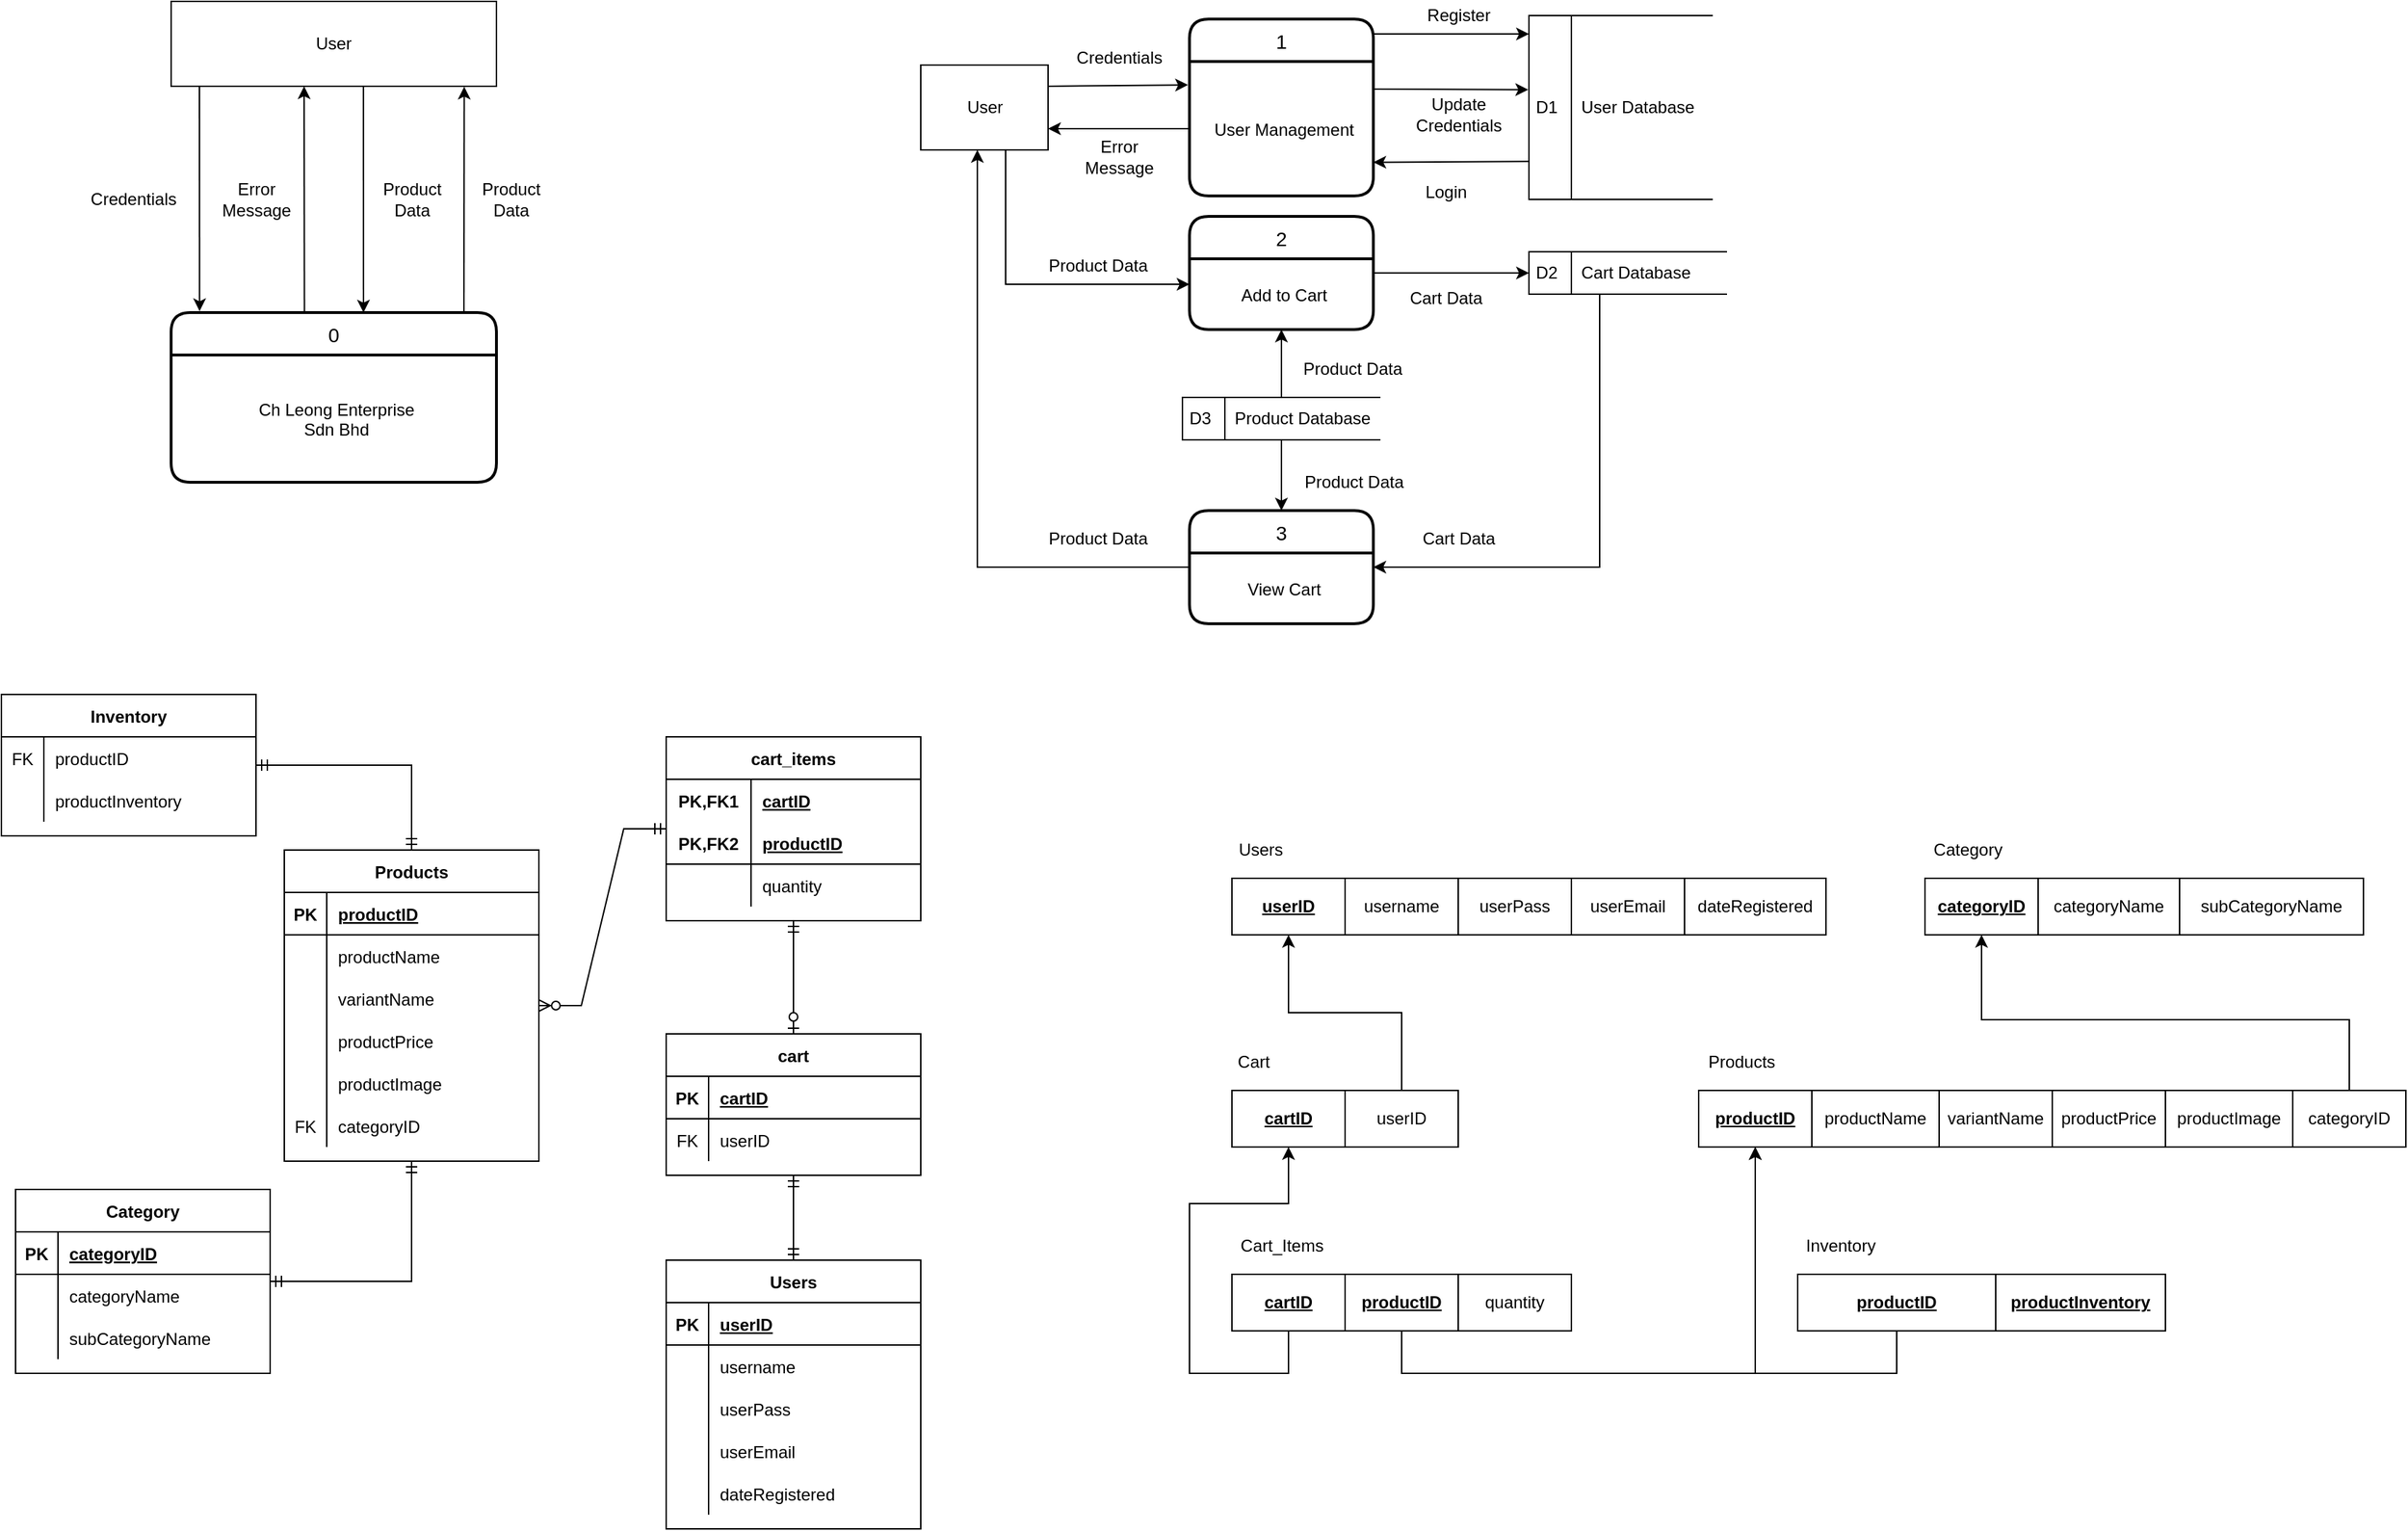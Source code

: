 <mxfile version="16.4.3" type="device"><diagram id="D3gYyJ48jLwxAB1IRdjn" name="Page-1"><mxGraphModel dx="868" dy="463" grid="1" gridSize="10" guides="1" tooltips="1" connect="1" arrows="1" fold="1" page="1" pageScale="1" pageWidth="850" pageHeight="1100" math="0" shadow="0"><root><mxCell id="0"/><mxCell id="1" parent="0"/><mxCell id="78GMmab_glm3S5PXnz7U-1" value="0" style="swimlane;childLayout=stackLayout;horizontal=1;startSize=30;horizontalStack=0;rounded=1;fontSize=14;fontStyle=0;strokeWidth=2;resizeParent=0;resizeLast=1;shadow=0;dashed=0;align=center;" parent="1" vertex="1"><mxGeometry x="150" y="240" width="230" height="120" as="geometry"/></mxCell><mxCell id="78GMmab_glm3S5PXnz7U-2" value="Ch Leong Enterprise &#10;Sdn Bhd" style="align=center;strokeColor=none;fillColor=none;spacingLeft=4;fontSize=12;verticalAlign=middle;resizable=0;rotatable=0;part=1;" parent="78GMmab_glm3S5PXnz7U-1" vertex="1"><mxGeometry y="30" width="230" height="90" as="geometry"/></mxCell><mxCell id="78GMmab_glm3S5PXnz7U-3" value="User" style="rounded=0;whiteSpace=wrap;html=1;" parent="1" vertex="1"><mxGeometry x="150" y="20" width="230" height="60" as="geometry"/></mxCell><mxCell id="78GMmab_glm3S5PXnz7U-4" value="" style="endArrow=classic;html=1;rounded=0;entryX=0.901;entryY=1.005;entryDx=0;entryDy=0;entryPerimeter=0;" parent="1" target="78GMmab_glm3S5PXnz7U-3" edge="1"><mxGeometry width="50" height="50" relative="1" as="geometry"><mxPoint x="357" y="240" as="sourcePoint"/><mxPoint x="253" y="80" as="targetPoint"/></mxGeometry></mxCell><mxCell id="78GMmab_glm3S5PXnz7U-6" value="" style="endArrow=classic;html=1;rounded=0;entryX=0.044;entryY=-0.008;entryDx=0;entryDy=0;entryPerimeter=0;" parent="1" edge="1"><mxGeometry width="50" height="50" relative="1" as="geometry"><mxPoint x="170" y="80" as="sourcePoint"/><mxPoint x="170.12" y="239.04" as="targetPoint"/></mxGeometry></mxCell><mxCell id="78GMmab_glm3S5PXnz7U-7" value="Credentials" style="text;html=1;align=center;verticalAlign=middle;resizable=0;points=[];autosize=1;strokeColor=none;fillColor=none;" parent="1" vertex="1"><mxGeometry x="83" y="150" width="80" height="20" as="geometry"/></mxCell><mxCell id="78GMmab_glm3S5PXnz7U-13" value="Error &lt;br&gt;Message" style="text;html=1;align=center;verticalAlign=middle;resizable=0;points=[];autosize=1;strokeColor=none;fillColor=none;" parent="1" vertex="1"><mxGeometry x="180" y="145" width="60" height="30" as="geometry"/></mxCell><mxCell id="78GMmab_glm3S5PXnz7U-14" value="" style="endArrow=classic;html=1;rounded=0;exitX=0.591;exitY=1.005;exitDx=0;exitDy=0;exitPerimeter=0;" parent="1" source="78GMmab_glm3S5PXnz7U-3" edge="1"><mxGeometry width="50" height="50" relative="1" as="geometry"><mxPoint x="400" y="260" as="sourcePoint"/><mxPoint x="286" y="240" as="targetPoint"/></mxGeometry></mxCell><mxCell id="78GMmab_glm3S5PXnz7U-15" value="Product &lt;br&gt;Data" style="text;html=1;align=center;verticalAlign=middle;resizable=0;points=[];autosize=1;strokeColor=none;fillColor=none;" parent="1" vertex="1"><mxGeometry x="290" y="145" width="60" height="30" as="geometry"/></mxCell><mxCell id="78GMmab_glm3S5PXnz7U-18" value="" style="endArrow=classic;html=1;rounded=0;exitX=0.175;exitY=0.003;exitDx=0;exitDy=0;exitPerimeter=0;" parent="1" edge="1"><mxGeometry width="50" height="50" relative="1" as="geometry"><mxPoint x="244.25" y="240.36" as="sourcePoint"/><mxPoint x="244" y="80" as="targetPoint"/></mxGeometry></mxCell><mxCell id="78GMmab_glm3S5PXnz7U-19" value="Product&lt;br&gt;Data" style="text;html=1;align=center;verticalAlign=middle;resizable=0;points=[];autosize=1;strokeColor=none;fillColor=none;" parent="1" vertex="1"><mxGeometry x="360" y="145" width="60" height="30" as="geometry"/></mxCell><mxCell id="VYOxEfMuJ9U28MoLHVUI-27" style="rounded=0;orthogonalLoop=1;jettySize=auto;html=1;exitX=0;exitY=0.793;exitDx=0;exitDy=0;exitPerimeter=0;entryX=1;entryY=0.75;entryDx=0;entryDy=0;" parent="1" source="VYOxEfMuJ9U28MoLHVUI-3" target="VYOxEfMuJ9U28MoLHVUI-6" edge="1"><mxGeometry relative="1" as="geometry"><mxPoint x="1111.1" y="157.4" as="sourcePoint"/><mxPoint x="1000" y="156" as="targetPoint"/></mxGeometry></mxCell><mxCell id="VYOxEfMuJ9U28MoLHVUI-3" value="D1&amp;nbsp; &amp;nbsp; &amp;nbsp;User Database" style="html=1;dashed=0;whitespace=wrap;shape=mxgraph.dfd.dataStoreID;align=left;spacingLeft=3;points=[[0,0],[0.5,0],[1,0],[0,0.5],[1,0.5],[0,1],[0.5,1],[1,1]];" parent="1" vertex="1"><mxGeometry x="1110" y="30" width="130" height="130" as="geometry"/></mxCell><mxCell id="VYOxEfMuJ9U28MoLHVUI-32" style="edgeStyle=orthogonalEdgeStyle;rounded=0;orthogonalLoop=1;jettySize=auto;html=1;" parent="1" source="VYOxEfMuJ9U28MoLHVUI-4" target="VYOxEfMuJ9U28MoLHVUI-9" edge="1"><mxGeometry relative="1" as="geometry"><Array as="points"><mxPoint x="740" y="220"/></Array></mxGeometry></mxCell><mxCell id="VYOxEfMuJ9U28MoLHVUI-45" style="rounded=0;orthogonalLoop=1;jettySize=auto;html=1;exitX=1;exitY=0.25;exitDx=0;exitDy=0;entryX=-0.008;entryY=0.174;entryDx=0;entryDy=0;entryPerimeter=0;" parent="1" target="VYOxEfMuJ9U28MoLHVUI-6" edge="1"><mxGeometry relative="1" as="geometry"><mxPoint x="770" y="80" as="sourcePoint"/><mxPoint x="870" y="82.5" as="targetPoint"/></mxGeometry></mxCell><mxCell id="VYOxEfMuJ9U28MoLHVUI-4" value="User" style="html=1;dashed=0;whitespace=wrap;" parent="1" vertex="1"><mxGeometry x="680" y="65" width="90" height="60" as="geometry"/></mxCell><mxCell id="VYOxEfMuJ9U28MoLHVUI-5" value="1" style="swimlane;childLayout=stackLayout;horizontal=1;startSize=30;horizontalStack=0;rounded=1;fontSize=14;fontStyle=0;strokeWidth=2;resizeParent=0;resizeLast=1;shadow=0;dashed=0;align=center;" parent="1" vertex="1"><mxGeometry x="870" y="32.5" width="130" height="125" as="geometry"/></mxCell><mxCell id="VYOxEfMuJ9U28MoLHVUI-6" value="User Management" style="align=center;strokeColor=none;fillColor=none;spacingLeft=4;fontSize=12;verticalAlign=middle;resizable=0;rotatable=0;part=1;" parent="VYOxEfMuJ9U28MoLHVUI-5" vertex="1"><mxGeometry y="30" width="130" height="95" as="geometry"/></mxCell><mxCell id="VYOxEfMuJ9U28MoLHVUI-41" style="edgeStyle=orthogonalEdgeStyle;rounded=0;orthogonalLoop=1;jettySize=auto;html=1;" parent="1" source="VYOxEfMuJ9U28MoLHVUI-9" target="VYOxEfMuJ9U28MoLHVUI-40" edge="1"><mxGeometry relative="1" as="geometry"/></mxCell><mxCell id="VYOxEfMuJ9U28MoLHVUI-9" value="2" style="swimlane;childLayout=stackLayout;horizontal=1;startSize=30;horizontalStack=0;rounded=1;fontSize=14;fontStyle=0;strokeWidth=2;resizeParent=0;resizeLast=1;shadow=0;dashed=0;align=center;" parent="1" vertex="1"><mxGeometry x="870" y="172" width="130" height="80" as="geometry"/></mxCell><mxCell id="VYOxEfMuJ9U28MoLHVUI-10" value="Add to Cart" style="align=center;strokeColor=none;fillColor=none;spacingLeft=4;fontSize=12;verticalAlign=middle;resizable=0;rotatable=0;part=1;" parent="VYOxEfMuJ9U28MoLHVUI-9" vertex="1"><mxGeometry y="30" width="130" height="50" as="geometry"/></mxCell><mxCell id="VYOxEfMuJ9U28MoLHVUI-11" value="3" style="swimlane;childLayout=stackLayout;horizontal=1;startSize=30;horizontalStack=0;rounded=1;fontSize=14;fontStyle=0;strokeWidth=2;resizeParent=0;resizeLast=1;shadow=0;dashed=0;align=center;" parent="1" vertex="1"><mxGeometry x="870" y="380" width="130" height="80" as="geometry"/></mxCell><mxCell id="VYOxEfMuJ9U28MoLHVUI-12" value="View Cart" style="align=center;strokeColor=none;fillColor=none;spacingLeft=4;fontSize=12;verticalAlign=middle;resizable=0;rotatable=0;part=1;" parent="VYOxEfMuJ9U28MoLHVUI-11" vertex="1"><mxGeometry y="30" width="130" height="50" as="geometry"/></mxCell><mxCell id="VYOxEfMuJ9U28MoLHVUI-24" value="Credentials" style="text;html=1;align=center;verticalAlign=middle;resizable=0;points=[];autosize=1;strokeColor=none;fillColor=none;" parent="1" vertex="1"><mxGeometry x="780" y="50" width="80" height="20" as="geometry"/></mxCell><mxCell id="VYOxEfMuJ9U28MoLHVUI-25" style="rounded=0;orthogonalLoop=1;jettySize=auto;html=1;" parent="1" edge="1"><mxGeometry relative="1" as="geometry"><mxPoint x="1000" y="43" as="sourcePoint"/><mxPoint x="1110" y="43" as="targetPoint"/></mxGeometry></mxCell><mxCell id="VYOxEfMuJ9U28MoLHVUI-26" value="Register" style="text;html=1;align=center;verticalAlign=middle;resizable=0;points=[];autosize=1;strokeColor=none;fillColor=none;" parent="1" vertex="1"><mxGeometry x="1030" y="20" width="60" height="20" as="geometry"/></mxCell><mxCell id="VYOxEfMuJ9U28MoLHVUI-28" value="Login" style="text;html=1;align=center;verticalAlign=middle;resizable=0;points=[];autosize=1;strokeColor=none;fillColor=none;" parent="1" vertex="1"><mxGeometry x="1031" y="145" width="40" height="20" as="geometry"/></mxCell><mxCell id="VYOxEfMuJ9U28MoLHVUI-30" style="edgeStyle=none;rounded=0;orthogonalLoop=1;jettySize=auto;html=1;entryX=-0.004;entryY=0.403;entryDx=0;entryDy=0;entryPerimeter=0;" parent="1" target="VYOxEfMuJ9U28MoLHVUI-3" edge="1"><mxGeometry relative="1" as="geometry"><mxPoint x="1000" y="82" as="sourcePoint"/></mxGeometry></mxCell><mxCell id="VYOxEfMuJ9U28MoLHVUI-31" value="Update &lt;br&gt;Credentials" style="text;html=1;align=center;verticalAlign=middle;resizable=0;points=[];autosize=1;strokeColor=none;fillColor=none;" parent="1" vertex="1"><mxGeometry x="1020" y="85" width="80" height="30" as="geometry"/></mxCell><mxCell id="VYOxEfMuJ9U28MoLHVUI-33" value="Product Data" style="text;html=1;align=center;verticalAlign=middle;resizable=0;points=[];autosize=1;strokeColor=none;fillColor=none;" parent="1" vertex="1"><mxGeometry x="760" y="390" width="90" height="20" as="geometry"/></mxCell><mxCell id="VYOxEfMuJ9U28MoLHVUI-35" style="edgeStyle=orthogonalEdgeStyle;rounded=0;orthogonalLoop=1;jettySize=auto;html=1;" parent="1" source="VYOxEfMuJ9U28MoLHVUI-12" target="VYOxEfMuJ9U28MoLHVUI-4" edge="1"><mxGeometry relative="1" as="geometry"><Array as="points"><mxPoint x="720" y="420"/></Array></mxGeometry></mxCell><mxCell id="VYOxEfMuJ9U28MoLHVUI-36" value="Product Data" style="text;html=1;align=center;verticalAlign=middle;resizable=0;points=[];autosize=1;strokeColor=none;fillColor=none;" parent="1" vertex="1"><mxGeometry x="760" y="197" width="90" height="20" as="geometry"/></mxCell><mxCell id="VYOxEfMuJ9U28MoLHVUI-37" style="edgeStyle=orthogonalEdgeStyle;rounded=0;orthogonalLoop=1;jettySize=auto;html=1;" parent="1" source="VYOxEfMuJ9U28MoLHVUI-40" target="VYOxEfMuJ9U28MoLHVUI-11" edge="1"><mxGeometry relative="1" as="geometry"><Array as="points"><mxPoint x="1160" y="420"/></Array></mxGeometry></mxCell><mxCell id="VYOxEfMuJ9U28MoLHVUI-38" value="Cart Data" style="text;html=1;align=center;verticalAlign=middle;resizable=0;points=[];autosize=1;strokeColor=none;fillColor=none;" parent="1" vertex="1"><mxGeometry x="1025" y="390" width="70" height="20" as="geometry"/></mxCell><mxCell id="VYOxEfMuJ9U28MoLHVUI-40" value="D2&amp;nbsp; &amp;nbsp; &amp;nbsp;Cart Database" style="html=1;dashed=0;whitespace=wrap;shape=mxgraph.dfd.dataStoreID;align=left;spacingLeft=3;points=[[0,0],[0.5,0],[1,0],[0,0.5],[1,0.5],[0,1],[0.5,1],[1,1]];" parent="1" vertex="1"><mxGeometry x="1110" y="197" width="140" height="30" as="geometry"/></mxCell><mxCell id="VYOxEfMuJ9U28MoLHVUI-42" value="Cart Data" style="text;html=1;align=center;verticalAlign=middle;resizable=0;points=[];autosize=1;strokeColor=none;fillColor=none;" parent="1" vertex="1"><mxGeometry x="1016" y="220" width="70" height="20" as="geometry"/></mxCell><mxCell id="VYOxEfMuJ9U28MoLHVUI-46" style="edgeStyle=orthogonalEdgeStyle;rounded=0;orthogonalLoop=1;jettySize=auto;html=1;exitX=0;exitY=0.5;exitDx=0;exitDy=0;entryX=1;entryY=0.75;entryDx=0;entryDy=0;" parent="1" source="VYOxEfMuJ9U28MoLHVUI-6" target="VYOxEfMuJ9U28MoLHVUI-4" edge="1"><mxGeometry relative="1" as="geometry"/></mxCell><mxCell id="VYOxEfMuJ9U28MoLHVUI-47" value="Error&lt;br&gt;Message" style="text;html=1;align=center;verticalAlign=middle;resizable=0;points=[];autosize=1;strokeColor=none;fillColor=none;" parent="1" vertex="1"><mxGeometry x="790" y="115" width="60" height="30" as="geometry"/></mxCell><mxCell id="iH012UFXaLqMDj7OA9RI-2" style="edgeStyle=none;rounded=0;orthogonalLoop=1;jettySize=auto;html=1;entryX=0.5;entryY=1;entryDx=0;entryDy=0;" parent="1" source="iH012UFXaLqMDj7OA9RI-1" target="VYOxEfMuJ9U28MoLHVUI-10" edge="1"><mxGeometry relative="1" as="geometry"/></mxCell><mxCell id="iH012UFXaLqMDj7OA9RI-3" style="edgeStyle=none;rounded=0;orthogonalLoop=1;jettySize=auto;html=1;entryX=0.5;entryY=0;entryDx=0;entryDy=0;" parent="1" source="iH012UFXaLqMDj7OA9RI-1" target="VYOxEfMuJ9U28MoLHVUI-11" edge="1"><mxGeometry relative="1" as="geometry"/></mxCell><mxCell id="iH012UFXaLqMDj7OA9RI-1" value="D3&amp;nbsp; &amp;nbsp; &amp;nbsp;Product Database" style="html=1;dashed=0;whitespace=wrap;shape=mxgraph.dfd.dataStoreID;align=left;spacingLeft=3;points=[[0,0],[0.5,0],[1,0],[0,0.5],[1,0.5],[0,1],[0.5,1],[1,1]];" parent="1" vertex="1"><mxGeometry x="865" y="300" width="140" height="30" as="geometry"/></mxCell><mxCell id="iH012UFXaLqMDj7OA9RI-4" value="Product Data" style="text;html=1;align=center;verticalAlign=middle;resizable=0;points=[];autosize=1;strokeColor=none;fillColor=none;" parent="1" vertex="1"><mxGeometry x="941" y="350" width="90" height="20" as="geometry"/></mxCell><mxCell id="iH012UFXaLqMDj7OA9RI-5" value="Product Data" style="text;html=1;align=center;verticalAlign=middle;resizable=0;points=[];autosize=1;strokeColor=none;fillColor=none;" parent="1" vertex="1"><mxGeometry x="940" y="270" width="90" height="20" as="geometry"/></mxCell><mxCell id="ANu1-6zLuS44UMLWmIdJ-2" value="Products" style="shape=table;startSize=30;container=1;collapsible=1;childLayout=tableLayout;fixedRows=1;rowLines=0;fontStyle=1;align=center;resizeLast=1;" parent="1" vertex="1"><mxGeometry x="230" y="620" width="180" height="220" as="geometry"/></mxCell><mxCell id="ANu1-6zLuS44UMLWmIdJ-3" value="" style="shape=tableRow;horizontal=0;startSize=0;swimlaneHead=0;swimlaneBody=0;fillColor=none;collapsible=0;dropTarget=0;points=[[0,0.5],[1,0.5]];portConstraint=eastwest;top=0;left=0;right=0;bottom=1;" parent="ANu1-6zLuS44UMLWmIdJ-2" vertex="1"><mxGeometry y="30" width="180" height="30" as="geometry"/></mxCell><mxCell id="ANu1-6zLuS44UMLWmIdJ-4" value="PK" style="shape=partialRectangle;connectable=0;fillColor=none;top=0;left=0;bottom=0;right=0;fontStyle=1;overflow=hidden;" parent="ANu1-6zLuS44UMLWmIdJ-3" vertex="1"><mxGeometry width="30" height="30" as="geometry"><mxRectangle width="30" height="30" as="alternateBounds"/></mxGeometry></mxCell><mxCell id="ANu1-6zLuS44UMLWmIdJ-5" value="productID" style="shape=partialRectangle;connectable=0;fillColor=none;top=0;left=0;bottom=0;right=0;align=left;spacingLeft=6;fontStyle=5;overflow=hidden;" parent="ANu1-6zLuS44UMLWmIdJ-3" vertex="1"><mxGeometry x="30" width="150" height="30" as="geometry"><mxRectangle width="150" height="30" as="alternateBounds"/></mxGeometry></mxCell><mxCell id="ANu1-6zLuS44UMLWmIdJ-6" value="" style="shape=tableRow;horizontal=0;startSize=0;swimlaneHead=0;swimlaneBody=0;fillColor=none;collapsible=0;dropTarget=0;points=[[0,0.5],[1,0.5]];portConstraint=eastwest;top=0;left=0;right=0;bottom=0;" parent="ANu1-6zLuS44UMLWmIdJ-2" vertex="1"><mxGeometry y="60" width="180" height="30" as="geometry"/></mxCell><mxCell id="ANu1-6zLuS44UMLWmIdJ-7" value="" style="shape=partialRectangle;connectable=0;fillColor=none;top=0;left=0;bottom=0;right=0;editable=1;overflow=hidden;" parent="ANu1-6zLuS44UMLWmIdJ-6" vertex="1"><mxGeometry width="30" height="30" as="geometry"><mxRectangle width="30" height="30" as="alternateBounds"/></mxGeometry></mxCell><mxCell id="ANu1-6zLuS44UMLWmIdJ-8" value="productName" style="shape=partialRectangle;connectable=0;fillColor=none;top=0;left=0;bottom=0;right=0;align=left;spacingLeft=6;overflow=hidden;" parent="ANu1-6zLuS44UMLWmIdJ-6" vertex="1"><mxGeometry x="30" width="150" height="30" as="geometry"><mxRectangle width="150" height="30" as="alternateBounds"/></mxGeometry></mxCell><mxCell id="ANu1-6zLuS44UMLWmIdJ-9" value="" style="shape=tableRow;horizontal=0;startSize=0;swimlaneHead=0;swimlaneBody=0;fillColor=none;collapsible=0;dropTarget=0;points=[[0,0.5],[1,0.5]];portConstraint=eastwest;top=0;left=0;right=0;bottom=0;" parent="ANu1-6zLuS44UMLWmIdJ-2" vertex="1"><mxGeometry y="90" width="180" height="30" as="geometry"/></mxCell><mxCell id="ANu1-6zLuS44UMLWmIdJ-10" value="" style="shape=partialRectangle;connectable=0;fillColor=none;top=0;left=0;bottom=0;right=0;editable=1;overflow=hidden;" parent="ANu1-6zLuS44UMLWmIdJ-9" vertex="1"><mxGeometry width="30" height="30" as="geometry"><mxRectangle width="30" height="30" as="alternateBounds"/></mxGeometry></mxCell><mxCell id="ANu1-6zLuS44UMLWmIdJ-11" value="variantName" style="shape=partialRectangle;connectable=0;fillColor=none;top=0;left=0;bottom=0;right=0;align=left;spacingLeft=6;overflow=hidden;" parent="ANu1-6zLuS44UMLWmIdJ-9" vertex="1"><mxGeometry x="30" width="150" height="30" as="geometry"><mxRectangle width="150" height="30" as="alternateBounds"/></mxGeometry></mxCell><mxCell id="ANu1-6zLuS44UMLWmIdJ-12" value="" style="shape=tableRow;horizontal=0;startSize=0;swimlaneHead=0;swimlaneBody=0;fillColor=none;collapsible=0;dropTarget=0;points=[[0,0.5],[1,0.5]];portConstraint=eastwest;top=0;left=0;right=0;bottom=0;" parent="ANu1-6zLuS44UMLWmIdJ-2" vertex="1"><mxGeometry y="120" width="180" height="30" as="geometry"/></mxCell><mxCell id="ANu1-6zLuS44UMLWmIdJ-13" value="" style="shape=partialRectangle;connectable=0;fillColor=none;top=0;left=0;bottom=0;right=0;editable=1;overflow=hidden;" parent="ANu1-6zLuS44UMLWmIdJ-12" vertex="1"><mxGeometry width="30" height="30" as="geometry"><mxRectangle width="30" height="30" as="alternateBounds"/></mxGeometry></mxCell><mxCell id="ANu1-6zLuS44UMLWmIdJ-14" value="productPrice" style="shape=partialRectangle;connectable=0;fillColor=none;top=0;left=0;bottom=0;right=0;align=left;spacingLeft=6;overflow=hidden;" parent="ANu1-6zLuS44UMLWmIdJ-12" vertex="1"><mxGeometry x="30" width="150" height="30" as="geometry"><mxRectangle width="150" height="30" as="alternateBounds"/></mxGeometry></mxCell><mxCell id="ANu1-6zLuS44UMLWmIdJ-65" value="" style="shape=tableRow;horizontal=0;startSize=0;swimlaneHead=0;swimlaneBody=0;fillColor=none;collapsible=0;dropTarget=0;points=[[0,0.5],[1,0.5]];portConstraint=eastwest;top=0;left=0;right=0;bottom=0;" parent="ANu1-6zLuS44UMLWmIdJ-2" vertex="1"><mxGeometry y="150" width="180" height="30" as="geometry"/></mxCell><mxCell id="ANu1-6zLuS44UMLWmIdJ-66" value="" style="shape=partialRectangle;connectable=0;fillColor=none;top=0;left=0;bottom=0;right=0;editable=1;overflow=hidden;" parent="ANu1-6zLuS44UMLWmIdJ-65" vertex="1"><mxGeometry width="30" height="30" as="geometry"><mxRectangle width="30" height="30" as="alternateBounds"/></mxGeometry></mxCell><mxCell id="ANu1-6zLuS44UMLWmIdJ-67" value="productImage" style="shape=partialRectangle;connectable=0;fillColor=none;top=0;left=0;bottom=0;right=0;align=left;spacingLeft=6;overflow=hidden;" parent="ANu1-6zLuS44UMLWmIdJ-65" vertex="1"><mxGeometry x="30" width="150" height="30" as="geometry"><mxRectangle width="150" height="30" as="alternateBounds"/></mxGeometry></mxCell><mxCell id="ANu1-6zLuS44UMLWmIdJ-52" value="" style="shape=tableRow;horizontal=0;startSize=0;swimlaneHead=0;swimlaneBody=0;fillColor=none;collapsible=0;dropTarget=0;points=[[0,0.5],[1,0.5]];portConstraint=eastwest;top=0;left=0;right=0;bottom=0;" parent="ANu1-6zLuS44UMLWmIdJ-2" vertex="1"><mxGeometry y="180" width="180" height="30" as="geometry"/></mxCell><mxCell id="ANu1-6zLuS44UMLWmIdJ-53" value="FK" style="shape=partialRectangle;connectable=0;fillColor=none;top=0;left=0;bottom=0;right=0;editable=1;overflow=hidden;" parent="ANu1-6zLuS44UMLWmIdJ-52" vertex="1"><mxGeometry width="30" height="30" as="geometry"><mxRectangle width="30" height="30" as="alternateBounds"/></mxGeometry></mxCell><mxCell id="ANu1-6zLuS44UMLWmIdJ-54" value="categoryID" style="shape=partialRectangle;connectable=0;fillColor=none;top=0;left=0;bottom=0;right=0;align=left;spacingLeft=6;overflow=hidden;" parent="ANu1-6zLuS44UMLWmIdJ-52" vertex="1"><mxGeometry x="30" width="150" height="30" as="geometry"><mxRectangle width="150" height="30" as="alternateBounds"/></mxGeometry></mxCell><mxCell id="ANu1-6zLuS44UMLWmIdJ-16" value="Users" style="shape=table;startSize=30;container=1;collapsible=1;childLayout=tableLayout;fixedRows=1;rowLines=0;fontStyle=1;align=center;resizeLast=1;" parent="1" vertex="1"><mxGeometry x="500" y="910" width="180" height="190" as="geometry"/></mxCell><mxCell id="ANu1-6zLuS44UMLWmIdJ-17" value="" style="shape=tableRow;horizontal=0;startSize=0;swimlaneHead=0;swimlaneBody=0;fillColor=none;collapsible=0;dropTarget=0;points=[[0,0.5],[1,0.5]];portConstraint=eastwest;top=0;left=0;right=0;bottom=1;" parent="ANu1-6zLuS44UMLWmIdJ-16" vertex="1"><mxGeometry y="30" width="180" height="30" as="geometry"/></mxCell><mxCell id="ANu1-6zLuS44UMLWmIdJ-18" value="PK" style="shape=partialRectangle;connectable=0;fillColor=none;top=0;left=0;bottom=0;right=0;fontStyle=1;overflow=hidden;" parent="ANu1-6zLuS44UMLWmIdJ-17" vertex="1"><mxGeometry width="30" height="30" as="geometry"><mxRectangle width="30" height="30" as="alternateBounds"/></mxGeometry></mxCell><mxCell id="ANu1-6zLuS44UMLWmIdJ-19" value="userID" style="shape=partialRectangle;connectable=0;fillColor=none;top=0;left=0;bottom=0;right=0;align=left;spacingLeft=6;fontStyle=5;overflow=hidden;" parent="ANu1-6zLuS44UMLWmIdJ-17" vertex="1"><mxGeometry x="30" width="150" height="30" as="geometry"><mxRectangle width="150" height="30" as="alternateBounds"/></mxGeometry></mxCell><mxCell id="ANu1-6zLuS44UMLWmIdJ-20" value="" style="shape=tableRow;horizontal=0;startSize=0;swimlaneHead=0;swimlaneBody=0;fillColor=none;collapsible=0;dropTarget=0;points=[[0,0.5],[1,0.5]];portConstraint=eastwest;top=0;left=0;right=0;bottom=0;" parent="ANu1-6zLuS44UMLWmIdJ-16" vertex="1"><mxGeometry y="60" width="180" height="30" as="geometry"/></mxCell><mxCell id="ANu1-6zLuS44UMLWmIdJ-21" value="" style="shape=partialRectangle;connectable=0;fillColor=none;top=0;left=0;bottom=0;right=0;editable=1;overflow=hidden;" parent="ANu1-6zLuS44UMLWmIdJ-20" vertex="1"><mxGeometry width="30" height="30" as="geometry"><mxRectangle width="30" height="30" as="alternateBounds"/></mxGeometry></mxCell><mxCell id="ANu1-6zLuS44UMLWmIdJ-22" value="username" style="shape=partialRectangle;connectable=0;fillColor=none;top=0;left=0;bottom=0;right=0;align=left;spacingLeft=6;overflow=hidden;" parent="ANu1-6zLuS44UMLWmIdJ-20" vertex="1"><mxGeometry x="30" width="150" height="30" as="geometry"><mxRectangle width="150" height="30" as="alternateBounds"/></mxGeometry></mxCell><mxCell id="ANu1-6zLuS44UMLWmIdJ-23" value="" style="shape=tableRow;horizontal=0;startSize=0;swimlaneHead=0;swimlaneBody=0;fillColor=none;collapsible=0;dropTarget=0;points=[[0,0.5],[1,0.5]];portConstraint=eastwest;top=0;left=0;right=0;bottom=0;" parent="ANu1-6zLuS44UMLWmIdJ-16" vertex="1"><mxGeometry y="90" width="180" height="30" as="geometry"/></mxCell><mxCell id="ANu1-6zLuS44UMLWmIdJ-24" value="" style="shape=partialRectangle;connectable=0;fillColor=none;top=0;left=0;bottom=0;right=0;editable=1;overflow=hidden;" parent="ANu1-6zLuS44UMLWmIdJ-23" vertex="1"><mxGeometry width="30" height="30" as="geometry"><mxRectangle width="30" height="30" as="alternateBounds"/></mxGeometry></mxCell><mxCell id="ANu1-6zLuS44UMLWmIdJ-25" value="userPass" style="shape=partialRectangle;connectable=0;fillColor=none;top=0;left=0;bottom=0;right=0;align=left;spacingLeft=6;overflow=hidden;" parent="ANu1-6zLuS44UMLWmIdJ-23" vertex="1"><mxGeometry x="30" width="150" height="30" as="geometry"><mxRectangle width="150" height="30" as="alternateBounds"/></mxGeometry></mxCell><mxCell id="ANu1-6zLuS44UMLWmIdJ-26" value="" style="shape=tableRow;horizontal=0;startSize=0;swimlaneHead=0;swimlaneBody=0;fillColor=none;collapsible=0;dropTarget=0;points=[[0,0.5],[1,0.5]];portConstraint=eastwest;top=0;left=0;right=0;bottom=0;" parent="ANu1-6zLuS44UMLWmIdJ-16" vertex="1"><mxGeometry y="120" width="180" height="30" as="geometry"/></mxCell><mxCell id="ANu1-6zLuS44UMLWmIdJ-27" value="" style="shape=partialRectangle;connectable=0;fillColor=none;top=0;left=0;bottom=0;right=0;editable=1;overflow=hidden;" parent="ANu1-6zLuS44UMLWmIdJ-26" vertex="1"><mxGeometry width="30" height="30" as="geometry"><mxRectangle width="30" height="30" as="alternateBounds"/></mxGeometry></mxCell><mxCell id="ANu1-6zLuS44UMLWmIdJ-28" value="userEmail" style="shape=partialRectangle;connectable=0;fillColor=none;top=0;left=0;bottom=0;right=0;align=left;spacingLeft=6;overflow=hidden;" parent="ANu1-6zLuS44UMLWmIdJ-26" vertex="1"><mxGeometry x="30" width="150" height="30" as="geometry"><mxRectangle width="150" height="30" as="alternateBounds"/></mxGeometry></mxCell><mxCell id="ANu1-6zLuS44UMLWmIdJ-39" value="" style="shape=tableRow;horizontal=0;startSize=0;swimlaneHead=0;swimlaneBody=0;fillColor=none;collapsible=0;dropTarget=0;points=[[0,0.5],[1,0.5]];portConstraint=eastwest;top=0;left=0;right=0;bottom=0;" parent="ANu1-6zLuS44UMLWmIdJ-16" vertex="1"><mxGeometry y="150" width="180" height="30" as="geometry"/></mxCell><mxCell id="ANu1-6zLuS44UMLWmIdJ-40" value="" style="shape=partialRectangle;connectable=0;fillColor=none;top=0;left=0;bottom=0;right=0;editable=1;overflow=hidden;" parent="ANu1-6zLuS44UMLWmIdJ-39" vertex="1"><mxGeometry width="30" height="30" as="geometry"><mxRectangle width="30" height="30" as="alternateBounds"/></mxGeometry></mxCell><mxCell id="ANu1-6zLuS44UMLWmIdJ-41" value="dateRegistered" style="shape=partialRectangle;connectable=0;fillColor=none;top=0;left=0;bottom=0;right=0;align=left;spacingLeft=6;overflow=hidden;" parent="ANu1-6zLuS44UMLWmIdJ-39" vertex="1"><mxGeometry x="30" width="150" height="30" as="geometry"><mxRectangle width="150" height="30" as="alternateBounds"/></mxGeometry></mxCell><mxCell id="ANu1-6zLuS44UMLWmIdJ-42" value="Category" style="shape=table;startSize=30;container=1;collapsible=1;childLayout=tableLayout;fixedRows=1;rowLines=0;fontStyle=1;align=center;resizeLast=1;" parent="1" vertex="1"><mxGeometry x="40" y="860" width="180" height="130" as="geometry"/></mxCell><mxCell id="ANu1-6zLuS44UMLWmIdJ-43" value="" style="shape=tableRow;horizontal=0;startSize=0;swimlaneHead=0;swimlaneBody=0;fillColor=none;collapsible=0;dropTarget=0;points=[[0,0.5],[1,0.5]];portConstraint=eastwest;top=0;left=0;right=0;bottom=1;" parent="ANu1-6zLuS44UMLWmIdJ-42" vertex="1"><mxGeometry y="30" width="180" height="30" as="geometry"/></mxCell><mxCell id="ANu1-6zLuS44UMLWmIdJ-44" value="PK" style="shape=partialRectangle;connectable=0;fillColor=none;top=0;left=0;bottom=0;right=0;fontStyle=1;overflow=hidden;" parent="ANu1-6zLuS44UMLWmIdJ-43" vertex="1"><mxGeometry width="30" height="30" as="geometry"><mxRectangle width="30" height="30" as="alternateBounds"/></mxGeometry></mxCell><mxCell id="ANu1-6zLuS44UMLWmIdJ-45" value="categoryID" style="shape=partialRectangle;connectable=0;fillColor=none;top=0;left=0;bottom=0;right=0;align=left;spacingLeft=6;fontStyle=5;overflow=hidden;" parent="ANu1-6zLuS44UMLWmIdJ-43" vertex="1"><mxGeometry x="30" width="150" height="30" as="geometry"><mxRectangle width="150" height="30" as="alternateBounds"/></mxGeometry></mxCell><mxCell id="ANu1-6zLuS44UMLWmIdJ-46" value="" style="shape=tableRow;horizontal=0;startSize=0;swimlaneHead=0;swimlaneBody=0;fillColor=none;collapsible=0;dropTarget=0;points=[[0,0.5],[1,0.5]];portConstraint=eastwest;top=0;left=0;right=0;bottom=0;" parent="ANu1-6zLuS44UMLWmIdJ-42" vertex="1"><mxGeometry y="60" width="180" height="30" as="geometry"/></mxCell><mxCell id="ANu1-6zLuS44UMLWmIdJ-47" value="" style="shape=partialRectangle;connectable=0;fillColor=none;top=0;left=0;bottom=0;right=0;editable=1;overflow=hidden;" parent="ANu1-6zLuS44UMLWmIdJ-46" vertex="1"><mxGeometry width="30" height="30" as="geometry"><mxRectangle width="30" height="30" as="alternateBounds"/></mxGeometry></mxCell><mxCell id="ANu1-6zLuS44UMLWmIdJ-48" value="categoryName" style="shape=partialRectangle;connectable=0;fillColor=none;top=0;left=0;bottom=0;right=0;align=left;spacingLeft=6;overflow=hidden;" parent="ANu1-6zLuS44UMLWmIdJ-46" vertex="1"><mxGeometry x="30" width="150" height="30" as="geometry"><mxRectangle width="150" height="30" as="alternateBounds"/></mxGeometry></mxCell><mxCell id="ANu1-6zLuS44UMLWmIdJ-49" value="" style="shape=tableRow;horizontal=0;startSize=0;swimlaneHead=0;swimlaneBody=0;fillColor=none;collapsible=0;dropTarget=0;points=[[0,0.5],[1,0.5]];portConstraint=eastwest;top=0;left=0;right=0;bottom=0;" parent="ANu1-6zLuS44UMLWmIdJ-42" vertex="1"><mxGeometry y="90" width="180" height="30" as="geometry"/></mxCell><mxCell id="ANu1-6zLuS44UMLWmIdJ-50" value="" style="shape=partialRectangle;connectable=0;fillColor=none;top=0;left=0;bottom=0;right=0;editable=1;overflow=hidden;" parent="ANu1-6zLuS44UMLWmIdJ-49" vertex="1"><mxGeometry width="30" height="30" as="geometry"><mxRectangle width="30" height="30" as="alternateBounds"/></mxGeometry></mxCell><mxCell id="ANu1-6zLuS44UMLWmIdJ-51" value="subCategoryName" style="shape=partialRectangle;connectable=0;fillColor=none;top=0;left=0;bottom=0;right=0;align=left;spacingLeft=6;overflow=hidden;" parent="ANu1-6zLuS44UMLWmIdJ-49" vertex="1"><mxGeometry x="30" width="150" height="30" as="geometry"><mxRectangle width="150" height="30" as="alternateBounds"/></mxGeometry></mxCell><mxCell id="ANu1-6zLuS44UMLWmIdJ-55" value="Inventory" style="shape=table;startSize=30;container=1;collapsible=1;childLayout=tableLayout;fixedRows=1;rowLines=0;fontStyle=1;align=center;resizeLast=1;" parent="1" vertex="1"><mxGeometry x="30" y="510" width="180" height="100" as="geometry"/></mxCell><mxCell id="ANu1-6zLuS44UMLWmIdJ-59" value="" style="shape=tableRow;horizontal=0;startSize=0;swimlaneHead=0;swimlaneBody=0;fillColor=none;collapsible=0;dropTarget=0;points=[[0,0.5],[1,0.5]];portConstraint=eastwest;top=0;left=0;right=0;bottom=0;" parent="ANu1-6zLuS44UMLWmIdJ-55" vertex="1"><mxGeometry y="30" width="180" height="30" as="geometry"/></mxCell><mxCell id="ANu1-6zLuS44UMLWmIdJ-60" value="FK" style="shape=partialRectangle;connectable=0;fillColor=none;top=0;left=0;bottom=0;right=0;editable=1;overflow=hidden;" parent="ANu1-6zLuS44UMLWmIdJ-59" vertex="1"><mxGeometry width="30" height="30" as="geometry"><mxRectangle width="30" height="30" as="alternateBounds"/></mxGeometry></mxCell><mxCell id="ANu1-6zLuS44UMLWmIdJ-61" value="productID" style="shape=partialRectangle;connectable=0;fillColor=none;top=0;left=0;bottom=0;right=0;align=left;spacingLeft=6;overflow=hidden;" parent="ANu1-6zLuS44UMLWmIdJ-59" vertex="1"><mxGeometry x="30" width="150" height="30" as="geometry"><mxRectangle width="150" height="30" as="alternateBounds"/></mxGeometry></mxCell><mxCell id="ANu1-6zLuS44UMLWmIdJ-62" value="" style="shape=tableRow;horizontal=0;startSize=0;swimlaneHead=0;swimlaneBody=0;fillColor=none;collapsible=0;dropTarget=0;points=[[0,0.5],[1,0.5]];portConstraint=eastwest;top=0;left=0;right=0;bottom=0;" parent="ANu1-6zLuS44UMLWmIdJ-55" vertex="1"><mxGeometry y="60" width="180" height="30" as="geometry"/></mxCell><mxCell id="ANu1-6zLuS44UMLWmIdJ-63" value="" style="shape=partialRectangle;connectable=0;fillColor=none;top=0;left=0;bottom=0;right=0;editable=1;overflow=hidden;" parent="ANu1-6zLuS44UMLWmIdJ-62" vertex="1"><mxGeometry width="30" height="30" as="geometry"><mxRectangle width="30" height="30" as="alternateBounds"/></mxGeometry></mxCell><mxCell id="ANu1-6zLuS44UMLWmIdJ-64" value="productInventory" style="shape=partialRectangle;connectable=0;fillColor=none;top=0;left=0;bottom=0;right=0;align=left;spacingLeft=6;overflow=hidden;" parent="ANu1-6zLuS44UMLWmIdJ-62" vertex="1"><mxGeometry x="30" width="150" height="30" as="geometry"><mxRectangle width="150" height="30" as="alternateBounds"/></mxGeometry></mxCell><mxCell id="ANu1-6zLuS44UMLWmIdJ-68" value="" style="fontSize=12;html=1;endArrow=ERzeroToOne;startArrow=ERmandOne;rounded=0;" parent="1" source="V4eNFjPcf2zQgsW8gT7n-11" target="V4eNFjPcf2zQgsW8gT7n-1" edge="1"><mxGeometry width="100" height="100" relative="1" as="geometry"><mxPoint x="360" y="760" as="sourcePoint"/><mxPoint x="460" y="660" as="targetPoint"/></mxGeometry></mxCell><mxCell id="ANu1-6zLuS44UMLWmIdJ-69" value="" style="edgeStyle=entityRelationEdgeStyle;fontSize=12;html=1;endArrow=ERzeroToMany;startArrow=ERmandOne;rounded=0;" parent="1" source="V4eNFjPcf2zQgsW8gT7n-11" target="ANu1-6zLuS44UMLWmIdJ-2" edge="1"><mxGeometry width="100" height="100" relative="1" as="geometry"><mxPoint x="360" y="760" as="sourcePoint"/><mxPoint x="460" y="660" as="targetPoint"/></mxGeometry></mxCell><mxCell id="ANu1-6zLuS44UMLWmIdJ-70" value="" style="fontSize=12;html=1;endArrow=ERmandOne;startArrow=ERmandOne;rounded=0;elbow=vertical;edgeStyle=orthogonalEdgeStyle;" parent="1" source="ANu1-6zLuS44UMLWmIdJ-55" target="ANu1-6zLuS44UMLWmIdJ-2" edge="1"><mxGeometry width="100" height="100" relative="1" as="geometry"><mxPoint x="320" y="570" as="sourcePoint"/><mxPoint x="420" y="470" as="targetPoint"/></mxGeometry></mxCell><mxCell id="ANu1-6zLuS44UMLWmIdJ-71" value="" style="edgeStyle=orthogonalEdgeStyle;fontSize=12;html=1;endArrow=ERmandOne;startArrow=ERmandOne;rounded=0;elbow=vertical;" parent="1" source="ANu1-6zLuS44UMLWmIdJ-42" target="ANu1-6zLuS44UMLWmIdJ-2" edge="1"><mxGeometry width="100" height="100" relative="1" as="geometry"><mxPoint x="260" y="770" as="sourcePoint"/><mxPoint x="360" y="670" as="targetPoint"/></mxGeometry></mxCell><mxCell id="ANu1-6zLuS44UMLWmIdJ-72" value="&lt;b&gt;&lt;u&gt;userID&lt;/u&gt;&lt;/b&gt;" style="rounded=0;whiteSpace=wrap;html=1;" parent="1" vertex="1"><mxGeometry x="900" y="640" width="80" height="40" as="geometry"/></mxCell><mxCell id="ANu1-6zLuS44UMLWmIdJ-73" value="Users" style="text;html=1;align=center;verticalAlign=middle;resizable=0;points=[];autosize=1;strokeColor=none;fillColor=none;" parent="1" vertex="1"><mxGeometry x="895" y="610" width="50" height="20" as="geometry"/></mxCell><mxCell id="ANu1-6zLuS44UMLWmIdJ-74" value="username" style="rounded=0;whiteSpace=wrap;html=1;" parent="1" vertex="1"><mxGeometry x="980" y="640" width="80" height="40" as="geometry"/></mxCell><mxCell id="ANu1-6zLuS44UMLWmIdJ-75" value="userPass" style="rounded=0;whiteSpace=wrap;html=1;" parent="1" vertex="1"><mxGeometry x="1060" y="640" width="80" height="40" as="geometry"/></mxCell><mxCell id="ANu1-6zLuS44UMLWmIdJ-76" value="userEmail" style="rounded=0;whiteSpace=wrap;html=1;" parent="1" vertex="1"><mxGeometry x="1140" y="640" width="80" height="40" as="geometry"/></mxCell><mxCell id="ANu1-6zLuS44UMLWmIdJ-77" value="dateRegistered" style="rounded=0;whiteSpace=wrap;html=1;" parent="1" vertex="1"><mxGeometry x="1220" y="640" width="100" height="40" as="geometry"/></mxCell><mxCell id="ANu1-6zLuS44UMLWmIdJ-78" value="Cart" style="text;html=1;align=center;verticalAlign=middle;resizable=0;points=[];autosize=1;strokeColor=none;fillColor=none;" parent="1" vertex="1"><mxGeometry x="895" y="760" width="40" height="20" as="geometry"/></mxCell><mxCell id="ANu1-6zLuS44UMLWmIdJ-79" value="&lt;b&gt;&lt;u&gt;cartID&lt;/u&gt;&lt;/b&gt;" style="rounded=0;whiteSpace=wrap;html=1;" parent="1" vertex="1"><mxGeometry x="900" y="790" width="80" height="40" as="geometry"/></mxCell><mxCell id="ANu1-6zLuS44UMLWmIdJ-96" style="edgeStyle=orthogonalEdgeStyle;rounded=0;orthogonalLoop=1;jettySize=auto;html=1;elbow=vertical;" parent="1" source="ANu1-6zLuS44UMLWmIdJ-80" target="ANu1-6zLuS44UMLWmIdJ-72" edge="1"><mxGeometry relative="1" as="geometry"/></mxCell><mxCell id="ANu1-6zLuS44UMLWmIdJ-80" value="userID" style="rounded=0;whiteSpace=wrap;html=1;" parent="1" vertex="1"><mxGeometry x="980" y="790" width="80" height="40" as="geometry"/></mxCell><mxCell id="ANu1-6zLuS44UMLWmIdJ-99" style="edgeStyle=orthogonalEdgeStyle;rounded=0;orthogonalLoop=1;jettySize=auto;html=1;elbow=vertical;" parent="1" source="ANu1-6zLuS44UMLWmIdJ-81" target="ANu1-6zLuS44UMLWmIdJ-83" edge="1"><mxGeometry relative="1" as="geometry"><Array as="points"><mxPoint x="1020" y="990"/><mxPoint x="1270" y="990"/></Array></mxGeometry></mxCell><mxCell id="ANu1-6zLuS44UMLWmIdJ-82" value="Products" style="text;html=1;align=center;verticalAlign=middle;resizable=0;points=[];autosize=1;strokeColor=none;fillColor=none;" parent="1" vertex="1"><mxGeometry x="1230" y="760" width="60" height="20" as="geometry"/></mxCell><mxCell id="ANu1-6zLuS44UMLWmIdJ-83" value="&lt;b&gt;&lt;u&gt;productID&lt;/u&gt;&lt;/b&gt;" style="rounded=0;whiteSpace=wrap;html=1;" parent="1" vertex="1"><mxGeometry x="1230" y="790" width="80" height="40" as="geometry"/></mxCell><mxCell id="ANu1-6zLuS44UMLWmIdJ-84" value="productName" style="rounded=0;whiteSpace=wrap;html=1;" parent="1" vertex="1"><mxGeometry x="1310" y="790" width="90" height="40" as="geometry"/></mxCell><mxCell id="ANu1-6zLuS44UMLWmIdJ-85" value="variantName" style="rounded=0;whiteSpace=wrap;html=1;" parent="1" vertex="1"><mxGeometry x="1400" y="790" width="80" height="40" as="geometry"/></mxCell><mxCell id="ANu1-6zLuS44UMLWmIdJ-86" value="productPrice" style="rounded=0;whiteSpace=wrap;html=1;" parent="1" vertex="1"><mxGeometry x="1480" y="790" width="80" height="40" as="geometry"/></mxCell><mxCell id="ANu1-6zLuS44UMLWmIdJ-87" value="productImage" style="rounded=0;whiteSpace=wrap;html=1;" parent="1" vertex="1"><mxGeometry x="1560" y="790" width="90" height="40" as="geometry"/></mxCell><mxCell id="ANu1-6zLuS44UMLWmIdJ-98" style="edgeStyle=orthogonalEdgeStyle;rounded=0;orthogonalLoop=1;jettySize=auto;html=1;elbow=vertical;" parent="1" source="ANu1-6zLuS44UMLWmIdJ-88" target="ANu1-6zLuS44UMLWmIdJ-90" edge="1"><mxGeometry relative="1" as="geometry"><Array as="points"><mxPoint x="1690" y="740"/><mxPoint x="1430" y="740"/></Array></mxGeometry></mxCell><mxCell id="ANu1-6zLuS44UMLWmIdJ-88" value="categoryID" style="rounded=0;whiteSpace=wrap;html=1;" parent="1" vertex="1"><mxGeometry x="1650" y="790" width="80" height="40" as="geometry"/></mxCell><mxCell id="ANu1-6zLuS44UMLWmIdJ-89" value="Category" style="text;html=1;align=center;verticalAlign=middle;resizable=0;points=[];autosize=1;strokeColor=none;fillColor=none;" parent="1" vertex="1"><mxGeometry x="1390" y="610" width="60" height="20" as="geometry"/></mxCell><mxCell id="ANu1-6zLuS44UMLWmIdJ-90" value="&lt;b&gt;&lt;u&gt;categoryID&lt;/u&gt;&lt;/b&gt;" style="rounded=0;whiteSpace=wrap;html=1;" parent="1" vertex="1"><mxGeometry x="1390" y="640" width="80" height="40" as="geometry"/></mxCell><mxCell id="ANu1-6zLuS44UMLWmIdJ-91" value="categoryName" style="rounded=0;whiteSpace=wrap;html=1;" parent="1" vertex="1"><mxGeometry x="1470" y="640" width="100" height="40" as="geometry"/></mxCell><mxCell id="ANu1-6zLuS44UMLWmIdJ-92" value="subCategoryName" style="rounded=0;whiteSpace=wrap;html=1;" parent="1" vertex="1"><mxGeometry x="1570" y="640" width="130" height="40" as="geometry"/></mxCell><mxCell id="ANu1-6zLuS44UMLWmIdJ-93" value="Inventory" style="text;html=1;align=center;verticalAlign=middle;resizable=0;points=[];autosize=1;strokeColor=none;fillColor=none;" parent="1" vertex="1"><mxGeometry x="1300" y="890" width="60" height="20" as="geometry"/></mxCell><mxCell id="ANu1-6zLuS44UMLWmIdJ-97" style="edgeStyle=orthogonalEdgeStyle;rounded=0;orthogonalLoop=1;jettySize=auto;html=1;elbow=vertical;" parent="1" source="ANu1-6zLuS44UMLWmIdJ-94" target="ANu1-6zLuS44UMLWmIdJ-83" edge="1"><mxGeometry relative="1" as="geometry"><Array as="points"><mxPoint x="1370" y="990"/><mxPoint x="1270" y="990"/></Array></mxGeometry></mxCell><mxCell id="ANu1-6zLuS44UMLWmIdJ-94" value="&lt;b&gt;&lt;u&gt;productID&lt;/u&gt;&lt;/b&gt;" style="rounded=0;whiteSpace=wrap;html=1;" parent="1" vertex="1"><mxGeometry x="1300" y="920" width="140" height="40" as="geometry"/></mxCell><mxCell id="ANu1-6zLuS44UMLWmIdJ-95" value="&lt;b&gt;&lt;u&gt;productInventory&lt;/u&gt;&lt;/b&gt;" style="rounded=0;whiteSpace=wrap;html=1;" parent="1" vertex="1"><mxGeometry x="1440" y="920" width="120" height="40" as="geometry"/></mxCell><mxCell id="V4eNFjPcf2zQgsW8gT7n-1" value="cart" style="shape=table;startSize=30;container=1;collapsible=1;childLayout=tableLayout;fixedRows=1;rowLines=0;fontStyle=1;align=center;resizeLast=1;" vertex="1" parent="1"><mxGeometry x="500" y="750" width="180" height="100" as="geometry"/></mxCell><mxCell id="V4eNFjPcf2zQgsW8gT7n-2" value="" style="shape=tableRow;horizontal=0;startSize=0;swimlaneHead=0;swimlaneBody=0;fillColor=none;collapsible=0;dropTarget=0;points=[[0,0.5],[1,0.5]];portConstraint=eastwest;top=0;left=0;right=0;bottom=1;" vertex="1" parent="V4eNFjPcf2zQgsW8gT7n-1"><mxGeometry y="30" width="180" height="30" as="geometry"/></mxCell><mxCell id="V4eNFjPcf2zQgsW8gT7n-3" value="PK" style="shape=partialRectangle;connectable=0;fillColor=none;top=0;left=0;bottom=0;right=0;fontStyle=1;overflow=hidden;" vertex="1" parent="V4eNFjPcf2zQgsW8gT7n-2"><mxGeometry width="30" height="30" as="geometry"><mxRectangle width="30" height="30" as="alternateBounds"/></mxGeometry></mxCell><mxCell id="V4eNFjPcf2zQgsW8gT7n-4" value="cartID" style="shape=partialRectangle;connectable=0;fillColor=none;top=0;left=0;bottom=0;right=0;align=left;spacingLeft=6;fontStyle=5;overflow=hidden;" vertex="1" parent="V4eNFjPcf2zQgsW8gT7n-2"><mxGeometry x="30" width="150" height="30" as="geometry"><mxRectangle width="150" height="30" as="alternateBounds"/></mxGeometry></mxCell><mxCell id="V4eNFjPcf2zQgsW8gT7n-5" value="" style="shape=tableRow;horizontal=0;startSize=0;swimlaneHead=0;swimlaneBody=0;fillColor=none;collapsible=0;dropTarget=0;points=[[0,0.5],[1,0.5]];portConstraint=eastwest;top=0;left=0;right=0;bottom=0;" vertex="1" parent="V4eNFjPcf2zQgsW8gT7n-1"><mxGeometry y="60" width="180" height="30" as="geometry"/></mxCell><mxCell id="V4eNFjPcf2zQgsW8gT7n-6" value="FK" style="shape=partialRectangle;connectable=0;fillColor=none;top=0;left=0;bottom=0;right=0;editable=1;overflow=hidden;" vertex="1" parent="V4eNFjPcf2zQgsW8gT7n-5"><mxGeometry width="30" height="30" as="geometry"><mxRectangle width="30" height="30" as="alternateBounds"/></mxGeometry></mxCell><mxCell id="V4eNFjPcf2zQgsW8gT7n-7" value="userID" style="shape=partialRectangle;connectable=0;fillColor=none;top=0;left=0;bottom=0;right=0;align=left;spacingLeft=6;overflow=hidden;" vertex="1" parent="V4eNFjPcf2zQgsW8gT7n-5"><mxGeometry x="30" width="150" height="30" as="geometry"><mxRectangle width="150" height="30" as="alternateBounds"/></mxGeometry></mxCell><mxCell id="V4eNFjPcf2zQgsW8gT7n-11" value="cart_items" style="shape=table;startSize=30;container=1;collapsible=1;childLayout=tableLayout;fixedRows=1;rowLines=0;fontStyle=1;align=center;resizeLast=1;" vertex="1" parent="1"><mxGeometry x="500" y="540" width="180" height="130" as="geometry"/></mxCell><mxCell id="V4eNFjPcf2zQgsW8gT7n-12" value="" style="shape=tableRow;horizontal=0;startSize=0;swimlaneHead=0;swimlaneBody=0;fillColor=none;collapsible=0;dropTarget=0;points=[[0,0.5],[1,0.5]];portConstraint=eastwest;top=0;left=0;right=0;bottom=0;" vertex="1" parent="V4eNFjPcf2zQgsW8gT7n-11"><mxGeometry y="30" width="180" height="30" as="geometry"/></mxCell><mxCell id="V4eNFjPcf2zQgsW8gT7n-13" value="PK,FK1" style="shape=partialRectangle;connectable=0;fillColor=none;top=0;left=0;bottom=0;right=0;fontStyle=1;overflow=hidden;" vertex="1" parent="V4eNFjPcf2zQgsW8gT7n-12"><mxGeometry width="60" height="30" as="geometry"><mxRectangle width="60" height="30" as="alternateBounds"/></mxGeometry></mxCell><mxCell id="V4eNFjPcf2zQgsW8gT7n-14" value="cartID" style="shape=partialRectangle;connectable=0;fillColor=none;top=0;left=0;bottom=0;right=0;align=left;spacingLeft=6;fontStyle=5;overflow=hidden;" vertex="1" parent="V4eNFjPcf2zQgsW8gT7n-12"><mxGeometry x="60" width="120" height="30" as="geometry"><mxRectangle width="120" height="30" as="alternateBounds"/></mxGeometry></mxCell><mxCell id="V4eNFjPcf2zQgsW8gT7n-15" value="" style="shape=tableRow;horizontal=0;startSize=0;swimlaneHead=0;swimlaneBody=0;fillColor=none;collapsible=0;dropTarget=0;points=[[0,0.5],[1,0.5]];portConstraint=eastwest;top=0;left=0;right=0;bottom=1;" vertex="1" parent="V4eNFjPcf2zQgsW8gT7n-11"><mxGeometry y="60" width="180" height="30" as="geometry"/></mxCell><mxCell id="V4eNFjPcf2zQgsW8gT7n-16" value="PK,FK2" style="shape=partialRectangle;connectable=0;fillColor=none;top=0;left=0;bottom=0;right=0;fontStyle=1;overflow=hidden;" vertex="1" parent="V4eNFjPcf2zQgsW8gT7n-15"><mxGeometry width="60" height="30" as="geometry"><mxRectangle width="60" height="30" as="alternateBounds"/></mxGeometry></mxCell><mxCell id="V4eNFjPcf2zQgsW8gT7n-17" value="productID" style="shape=partialRectangle;connectable=0;fillColor=none;top=0;left=0;bottom=0;right=0;align=left;spacingLeft=6;fontStyle=5;overflow=hidden;" vertex="1" parent="V4eNFjPcf2zQgsW8gT7n-15"><mxGeometry x="60" width="120" height="30" as="geometry"><mxRectangle width="120" height="30" as="alternateBounds"/></mxGeometry></mxCell><mxCell id="V4eNFjPcf2zQgsW8gT7n-18" value="" style="shape=tableRow;horizontal=0;startSize=0;swimlaneHead=0;swimlaneBody=0;fillColor=none;collapsible=0;dropTarget=0;points=[[0,0.5],[1,0.5]];portConstraint=eastwest;top=0;left=0;right=0;bottom=0;" vertex="1" parent="V4eNFjPcf2zQgsW8gT7n-11"><mxGeometry y="90" width="180" height="30" as="geometry"/></mxCell><mxCell id="V4eNFjPcf2zQgsW8gT7n-19" value="" style="shape=partialRectangle;connectable=0;fillColor=none;top=0;left=0;bottom=0;right=0;editable=1;overflow=hidden;" vertex="1" parent="V4eNFjPcf2zQgsW8gT7n-18"><mxGeometry width="60" height="30" as="geometry"><mxRectangle width="60" height="30" as="alternateBounds"/></mxGeometry></mxCell><mxCell id="V4eNFjPcf2zQgsW8gT7n-20" value="quantity" style="shape=partialRectangle;connectable=0;fillColor=none;top=0;left=0;bottom=0;right=0;align=left;spacingLeft=6;overflow=hidden;" vertex="1" parent="V4eNFjPcf2zQgsW8gT7n-18"><mxGeometry x="60" width="120" height="30" as="geometry"><mxRectangle width="120" height="30" as="alternateBounds"/></mxGeometry></mxCell><mxCell id="V4eNFjPcf2zQgsW8gT7n-37" value="" style="fontSize=12;html=1;endArrow=ERmandOne;startArrow=ERmandOne;rounded=0;" edge="1" parent="1" source="ANu1-6zLuS44UMLWmIdJ-16" target="V4eNFjPcf2zQgsW8gT7n-1"><mxGeometry width="100" height="100" relative="1" as="geometry"><mxPoint x="510" y="810" as="sourcePoint"/><mxPoint x="610" y="710" as="targetPoint"/></mxGeometry></mxCell><mxCell id="V4eNFjPcf2zQgsW8gT7n-41" value="" style="group" vertex="1" connectable="0" parent="1"><mxGeometry x="900" y="890" width="240" height="70" as="geometry"/></mxCell><mxCell id="ANu1-6zLuS44UMLWmIdJ-81" value="&lt;b&gt;&lt;u&gt;productID&lt;/u&gt;&lt;/b&gt;" style="rounded=0;whiteSpace=wrap;html=1;" parent="V4eNFjPcf2zQgsW8gT7n-41" vertex="1"><mxGeometry x="80" y="30" width="80" height="40" as="geometry"/></mxCell><mxCell id="V4eNFjPcf2zQgsW8gT7n-38" value="&lt;b&gt;&lt;u&gt;cartID&lt;/u&gt;&lt;/b&gt;" style="rounded=0;whiteSpace=wrap;html=1;" vertex="1" parent="V4eNFjPcf2zQgsW8gT7n-41"><mxGeometry y="30" width="80" height="40" as="geometry"/></mxCell><mxCell id="V4eNFjPcf2zQgsW8gT7n-39" value="quantity" style="rounded=0;whiteSpace=wrap;html=1;" vertex="1" parent="V4eNFjPcf2zQgsW8gT7n-41"><mxGeometry x="160" y="30" width="80" height="40" as="geometry"/></mxCell><mxCell id="V4eNFjPcf2zQgsW8gT7n-40" value="Cart_Items" style="text;html=1;align=center;verticalAlign=middle;resizable=0;points=[];autosize=1;strokeColor=none;fillColor=none;" vertex="1" parent="V4eNFjPcf2zQgsW8gT7n-41"><mxGeometry width="70" height="20" as="geometry"/></mxCell><mxCell id="V4eNFjPcf2zQgsW8gT7n-43" style="rounded=0;orthogonalLoop=1;jettySize=auto;html=1;edgeStyle=orthogonalEdgeStyle;" edge="1" parent="1" source="V4eNFjPcf2zQgsW8gT7n-38" target="ANu1-6zLuS44UMLWmIdJ-79"><mxGeometry relative="1" as="geometry"><mxPoint x="990" y="870" as="targetPoint"/><Array as="points"><mxPoint x="940" y="990"/><mxPoint x="870" y="990"/><mxPoint x="870" y="870"/><mxPoint x="940" y="870"/></Array></mxGeometry></mxCell></root></mxGraphModel></diagram></mxfile>